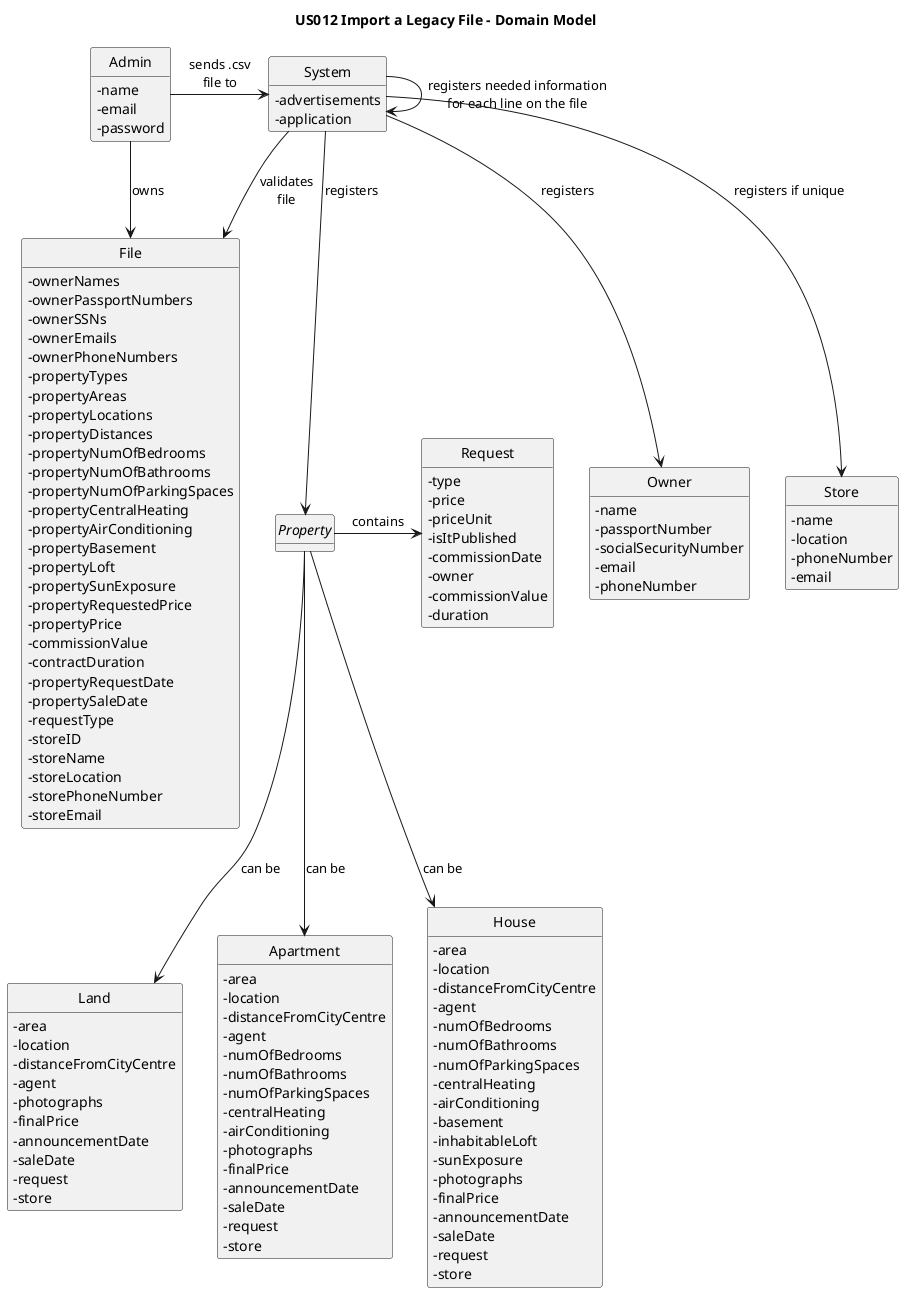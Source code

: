 @startuml

skinparam monochrome true
skinparam packageStyle rectangle
skinparam shadowing false
skinparam classAttributeIconSize 0
hide circle
'hide methods

title US012 Import a Legacy File - Domain Model

hide methods

class Admin {
-name
-email
-password
}

class File {
-ownerNames
-ownerPassportNumbers
-ownerSSNs
-ownerEmails
-ownerPhoneNumbers
-propertyTypes
-propertyAreas
-propertyLocations
-propertyDistances
-propertyNumOfBedrooms
-propertyNumOfBathrooms
-propertyNumOfParkingSpaces
-propertyCentralHeating
-propertyAirConditioning
-propertyBasement
-propertyLoft
-propertySunExposure
-propertyRequestedPrice
-propertyPrice
-commissionValue
-contractDuration
-propertyRequestDate
-propertySaleDate
-requestType
-storeID
-storeName
-storeLocation
-storePhoneNumber
-storeEmail
}

class Owner {
-name
-passportNumber
-socialSecurityNumber
-email
-phoneNumber
}

class Store {
-name
-location
-phoneNumber
-email
}

interface Property {
}

class Request{
-type
-price
-priceUnit
-isItPublished
-commissionDate
-owner
-commissionValue
-duration
}

class Land{
-area
-location
-distanceFromCityCentre
-agent
-photographs
-finalPrice
-announcementDate
-saleDate
-request
-store
}

class Apartment {
-area
-location
-distanceFromCityCentre
-agent
-numOfBedrooms
-numOfBathrooms
-numOfParkingSpaces
-centralHeating
-airConditioning
-photographs
-finalPrice
-announcementDate
-saleDate
-request
-store
}

class House {
-area
-location
-distanceFromCityCentre
-agent
-numOfBedrooms
-numOfBathrooms
-numOfParkingSpaces
-centralHeating
-airConditioning
-basement
-inhabitableLoft
-sunExposure
-photographs
-finalPrice
-announcementDate
-saleDate
-request
-store
}

class System {
-advertisements
-application
}

Admin -> File : owns
Admin -> System : sends .csv\nfile to
System --> File : validates\nfile

System -> System : registers needed information\nfor each line on the file

System --> Owner : registers
System --> Property : registers
System --> Store : registers if unique

Property -> Request : contains

Property --> Apartment : can be
Property --> House : can be
Property --> Land : can be

@enduml